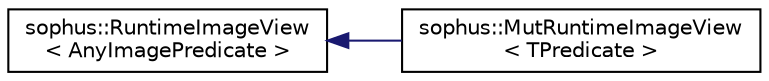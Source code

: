 digraph "Graphical Class Hierarchy"
{
 // LATEX_PDF_SIZE
  edge [fontname="Helvetica",fontsize="10",labelfontname="Helvetica",labelfontsize="10"];
  node [fontname="Helvetica",fontsize="10",shape=record];
  rankdir="LR";
  Node0 [label="sophus::RuntimeImageView\l\< AnyImagePredicate \>",height=0.2,width=0.4,color="black", fillcolor="white", style="filled",URL="$classsophus_1_1_runtime_image_view.html",tooltip=" "];
  Node0 -> Node1 [dir="back",color="midnightblue",fontsize="10",style="solid",fontname="Helvetica"];
  Node1 [label="sophus::MutRuntimeImageView\l\< TPredicate \>",height=0.2,width=0.4,color="black", fillcolor="white", style="filled",URL="$classsophus_1_1_mut_runtime_image_view.html",tooltip=" "];
}
